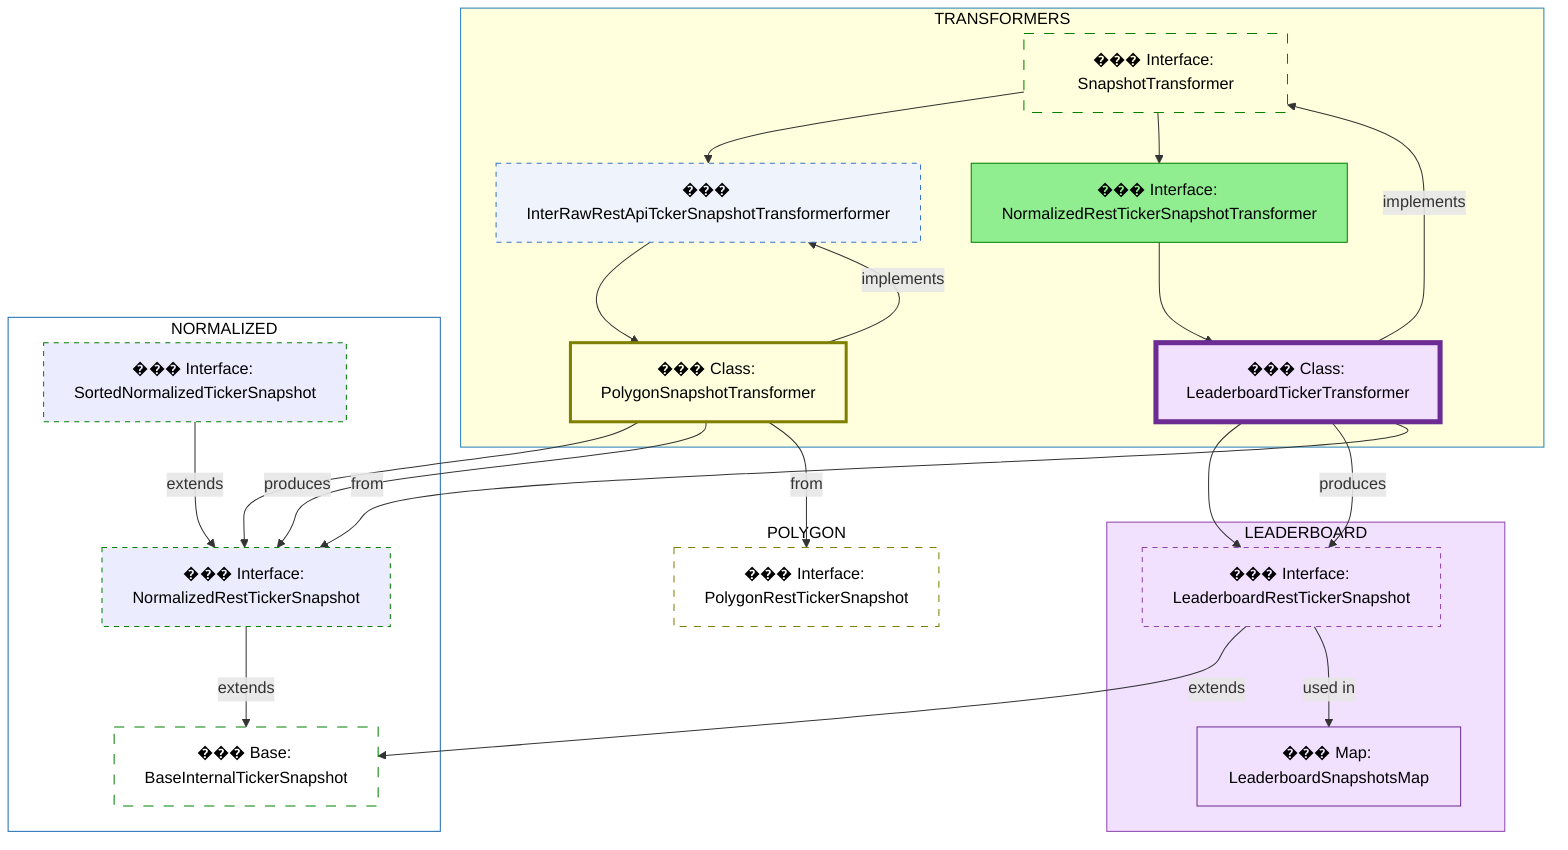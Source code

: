 flowchart TD

  %% === TRANSFORMERS CLUSTER ===
  subgraph TRANSFORMERS
    direction TB
    style TRANSFORMERS fill:#,stroke:#2980b9,stroke-width:1px,color:#000;
    I4["��� Interface: SnapshotTransformer"]
    I1["��� InterRawRestApiTckerSnapshotTransformerformer"]
    I3["��� Interface: NormalizedRestTickerSnapshotTransformer"]
    C1["���️ Class: PolygonSnapshotTransformer"]
    C2["���️ Class: LeaderboardTickerTransformer"]
  end

  %% === NORMALIZED CLUSTER ===
  subgraph NORMALIZED
    direction TB
    style NORMALIZED fill:none,stroke:#1c6cb3,stroke-width:1px,color:#000;
    A1["��� Base: BaseInternalTickerSnapshot"]
    A2["��� Interface: NormalizedRestTickerSnapshot"]
    A3["��� Interface: SortedNormalizedTickerSnapshot"]
  end

  %% === LEADERBOARD CLUSTER ===
  subgraph LEADERBOARD
    direction TB
    style LEADERBOARD fill:#f2e0ff,stroke:#8e44ad,stroke-width:1px,color:#000;
    A4["��� Interface: LeaderboardRestTickerSnapshot"]
    M1["��� Map: LeaderboardSnapshotsMap"]
  end

  %% === POLYGON CLUSTER ===
  subgraph POLYGON
    direction TB
    style POLYGON fill:none,stroke:#0e7a6f,stroke-width:0px,color:#000;
    R1["��� Interface: PolygonRestTickerSnapshot"]
  end

  %% === Rank / Positioning Edges
  I4 --> I1
  I4 --> I3
  I1 --> C1
  I3 --> C2
  C1 --> A2
  C2 --> A4

  %% === Snapshot Inheritance
  A2 -->|extends| A1
  A3 -->|extends| A2
  A4 -->|extends| A1

  %% === Implementation + Transformation Edges
  C1 -->|implements| I1
  C1 -->|produces| A2
  C1 -->|from| R1

  C2 -->|implements| I4
  C2 -->|produces| A4
  C2 -->|from| A2

  A4 -->|used in| M1

  %% === Style Definitions ===
  classDef normalized-transformer-interface fill:lightgreen,stroke:green,color:#000,stroke: 5;
  classDef normalized-interface fill:apple,stroke:green,color:#000,stroke-dasharray: 5 5;
  classDef normalized-class fill:lightgreen,stroke:green,color:#000,stroke-width:4px;

  classDef polygon-class fill:none,stroke:olive,color:#000,stroke-width:3px;
  classDef polygon-interface fill:none,stroke:olive,color:#000,stroke-dasharray: 7 7;

  classDef leaderboard-interface fill:#f2e0ff,stroke:#8e44ad,color:#000,stroke-dasharray: 5 5;
  classDef leaderboard-class fill:#f2e0ff,stroke:#6c2c94,color:#000,stroke-width:5px;
  classDef map fill:none,stroke:#6c2c94,color:#000,fill:#f2e0ff,stroke-width:1px;

  classDef base-interface fill:none,stroke:green,color:#000,stroke-dasharray: 10;
  classDef base-class fill:none,stroke:green,color:#000,stroke-width:5px;

  classDef transformer-interface fill:#eef3fc,stroke:#3a75c4,color:#000,stroke-dasharray: 5 5;

  %% === Apply Styles ===
  class A1 base-interface
  class A2,A3 normalized-interface
  class A4 leaderboard-interface
  class R1 polygon-interface

  class I4 base-interface
  class I3 normalized-transformer-interface
  class I1 transformer-interface
  class C1 polygon-class
  class C2 leaderboard-class
  class M1 map
